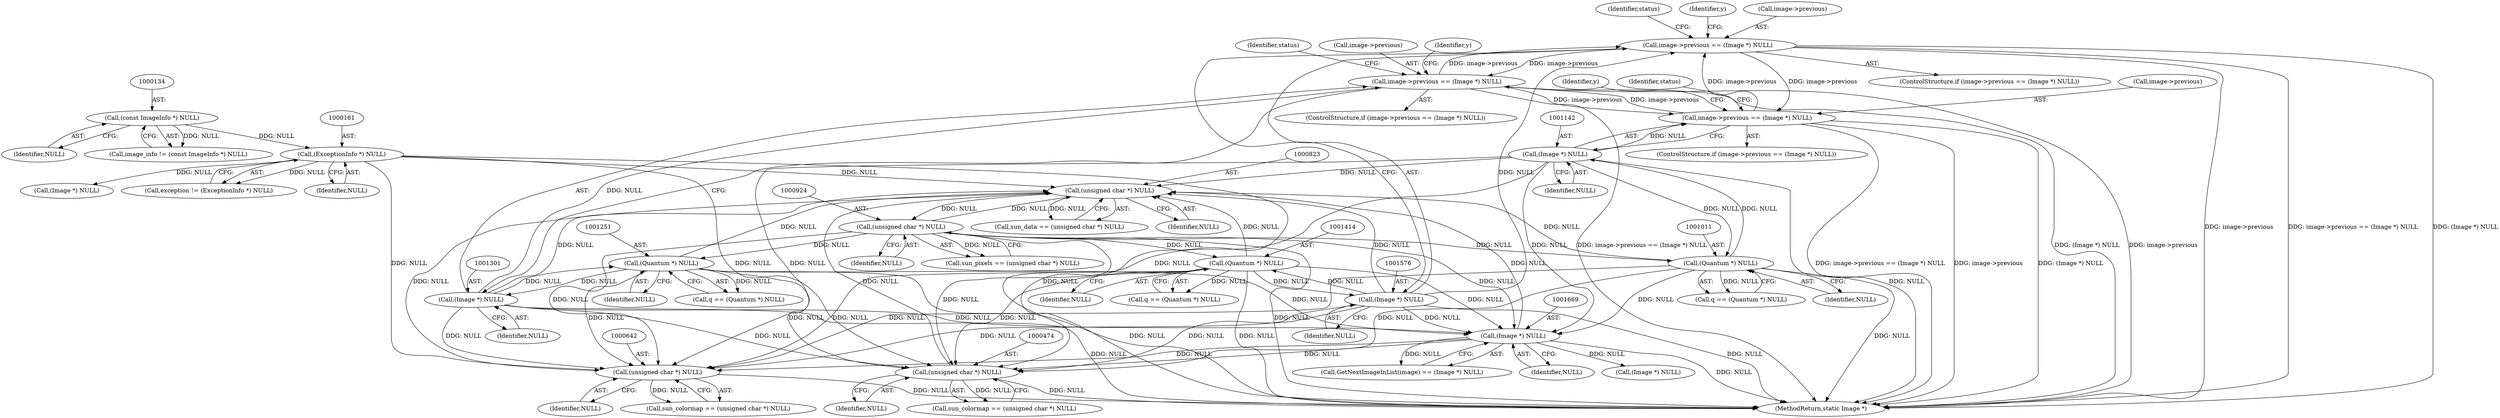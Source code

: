 digraph "0_ImageMagick_8ea44b48a182dd46d018f4b4f09a5e2ee9638105@pointer" {
"1001571" [label="(Call,image->previous == (Image *) NULL)"];
"1001296" [label="(Call,image->previous == (Image *) NULL)"];
"1001137" [label="(Call,image->previous == (Image *) NULL)"];
"1001571" [label="(Call,image->previous == (Image *) NULL)"];
"1001575" [label="(Call,(Image *) NULL)"];
"1001413" [label="(Call,(Quantum *) NULL)"];
"1000923" [label="(Call,(unsigned char *) NULL)"];
"1000822" [label="(Call,(unsigned char *) NULL)"];
"1000641" [label="(Call,(unsigned char *) NULL)"];
"1001010" [label="(Call,(Quantum *) NULL)"];
"1001141" [label="(Call,(Image *) NULL)"];
"1001300" [label="(Call,(Image *) NULL)"];
"1001250" [label="(Call,(Quantum *) NULL)"];
"1001668" [label="(Call,(Image *) NULL)"];
"1000160" [label="(Call,(ExceptionInfo *) NULL)"];
"1000133" [label="(Call,(const ImageInfo *) NULL)"];
"1000473" [label="(Call,(unsigned char *) NULL)"];
"1001411" [label="(Call,q == (Quantum *) NULL)"];
"1001665" [label="(Call,GetNextImageInList(image) == (Image *) NULL)"];
"1001710" [label="(MethodReturn,static Image *)"];
"1000160" [label="(Call,(ExceptionInfo *) NULL)"];
"1000162" [label="(Identifier,NULL)"];
"1001146" [label="(Identifier,status)"];
"1001010" [label="(Call,(Quantum *) NULL)"];
"1000643" [label="(Identifier,NULL)"];
"1001141" [label="(Call,(Image *) NULL)"];
"1001580" [label="(Identifier,status)"];
"1000925" [label="(Identifier,NULL)"];
"1001670" [label="(Identifier,NULL)"];
"1001008" [label="(Call,q == (Quantum *) NULL)"];
"1001571" [label="(Call,image->previous == (Image *) NULL)"];
"1001415" [label="(Identifier,NULL)"];
"1001677" [label="(Call,(Image *) NULL)"];
"1001296" [label="(Call,image->previous == (Image *) NULL)"];
"1001305" [label="(Identifier,status)"];
"1001138" [label="(Call,image->previous)"];
"1001397" [label="(Identifier,y)"];
"1001413" [label="(Call,(Quantum *) NULL)"];
"1001012" [label="(Identifier,NULL)"];
"1001575" [label="(Call,(Image *) NULL)"];
"1001572" [label="(Call,image->previous)"];
"1001297" [label="(Call,image->previous)"];
"1001143" [label="(Identifier,NULL)"];
"1001570" [label="(ControlStructure,if (image->previous == (Image *) NULL))"];
"1001302" [label="(Identifier,NULL)"];
"1000191" [label="(Call,(Image *) NULL)"];
"1001137" [label="(Call,image->previous == (Image *) NULL)"];
"1001668" [label="(Call,(Image *) NULL)"];
"1000131" [label="(Call,image_info != (const ImageInfo *) NULL)"];
"1000820" [label="(Call,sun_data == (unsigned char *) NULL)"];
"1001300" [label="(Call,(Image *) NULL)"];
"1000639" [label="(Call,sun_colormap == (unsigned char *) NULL)"];
"1000923" [label="(Call,(unsigned char *) NULL)"];
"1001248" [label="(Call,q == (Quantum *) NULL)"];
"1001577" [label="(Identifier,NULL)"];
"1000473" [label="(Call,(unsigned char *) NULL)"];
"1000158" [label="(Call,exception != (ExceptionInfo *) NULL)"];
"1000133" [label="(Call,(const ImageInfo *) NULL)"];
"1000824" [label="(Identifier,NULL)"];
"1000475" [label="(Identifier,NULL)"];
"1001234" [label="(Identifier,y)"];
"1001136" [label="(ControlStructure,if (image->previous == (Image *) NULL))"];
"1000994" [label="(Identifier,y)"];
"1000471" [label="(Call,sun_colormap == (unsigned char *) NULL)"];
"1000822" [label="(Call,(unsigned char *) NULL)"];
"1000921" [label="(Call,sun_pixels == (unsigned char *) NULL)"];
"1001252" [label="(Identifier,NULL)"];
"1000135" [label="(Identifier,NULL)"];
"1001295" [label="(ControlStructure,if (image->previous == (Image *) NULL))"];
"1001250" [label="(Call,(Quantum *) NULL)"];
"1000641" [label="(Call,(unsigned char *) NULL)"];
"1001571" -> "1001570"  [label="AST: "];
"1001571" -> "1001575"  [label="CFG: "];
"1001572" -> "1001571"  [label="AST: "];
"1001575" -> "1001571"  [label="AST: "];
"1001580" -> "1001571"  [label="CFG: "];
"1001397" -> "1001571"  [label="CFG: "];
"1001571" -> "1001710"  [label="DDG: image->previous"];
"1001571" -> "1001710"  [label="DDG: image->previous == (Image *) NULL"];
"1001571" -> "1001710"  [label="DDG: (Image *) NULL"];
"1001571" -> "1001137"  [label="DDG: image->previous"];
"1001571" -> "1001296"  [label="DDG: image->previous"];
"1001296" -> "1001571"  [label="DDG: image->previous"];
"1001137" -> "1001571"  [label="DDG: image->previous"];
"1001575" -> "1001571"  [label="DDG: NULL"];
"1001296" -> "1001295"  [label="AST: "];
"1001296" -> "1001300"  [label="CFG: "];
"1001297" -> "1001296"  [label="AST: "];
"1001300" -> "1001296"  [label="AST: "];
"1001305" -> "1001296"  [label="CFG: "];
"1001234" -> "1001296"  [label="CFG: "];
"1001296" -> "1001710"  [label="DDG: image->previous == (Image *) NULL"];
"1001296" -> "1001710"  [label="DDG: (Image *) NULL"];
"1001296" -> "1001710"  [label="DDG: image->previous"];
"1001296" -> "1001137"  [label="DDG: image->previous"];
"1001137" -> "1001296"  [label="DDG: image->previous"];
"1001300" -> "1001296"  [label="DDG: NULL"];
"1001137" -> "1001136"  [label="AST: "];
"1001137" -> "1001141"  [label="CFG: "];
"1001138" -> "1001137"  [label="AST: "];
"1001141" -> "1001137"  [label="AST: "];
"1001146" -> "1001137"  [label="CFG: "];
"1000994" -> "1001137"  [label="CFG: "];
"1001137" -> "1001710"  [label="DDG: image->previous == (Image *) NULL"];
"1001137" -> "1001710"  [label="DDG: image->previous"];
"1001137" -> "1001710"  [label="DDG: (Image *) NULL"];
"1001141" -> "1001137"  [label="DDG: NULL"];
"1001575" -> "1001577"  [label="CFG: "];
"1001576" -> "1001575"  [label="AST: "];
"1001577" -> "1001575"  [label="AST: "];
"1001575" -> "1001710"  [label="DDG: NULL"];
"1001575" -> "1000473"  [label="DDG: NULL"];
"1001575" -> "1000641"  [label="DDG: NULL"];
"1001575" -> "1000822"  [label="DDG: NULL"];
"1001575" -> "1001413"  [label="DDG: NULL"];
"1001413" -> "1001575"  [label="DDG: NULL"];
"1001575" -> "1001668"  [label="DDG: NULL"];
"1001413" -> "1001411"  [label="AST: "];
"1001413" -> "1001415"  [label="CFG: "];
"1001414" -> "1001413"  [label="AST: "];
"1001415" -> "1001413"  [label="AST: "];
"1001411" -> "1001413"  [label="CFG: "];
"1001413" -> "1001710"  [label="DDG: NULL"];
"1001413" -> "1000473"  [label="DDG: NULL"];
"1001413" -> "1000641"  [label="DDG: NULL"];
"1001413" -> "1000822"  [label="DDG: NULL"];
"1001413" -> "1001411"  [label="DDG: NULL"];
"1000923" -> "1001413"  [label="DDG: NULL"];
"1001413" -> "1001668"  [label="DDG: NULL"];
"1000923" -> "1000921"  [label="AST: "];
"1000923" -> "1000925"  [label="CFG: "];
"1000924" -> "1000923"  [label="AST: "];
"1000925" -> "1000923"  [label="AST: "];
"1000921" -> "1000923"  [label="CFG: "];
"1000923" -> "1001710"  [label="DDG: NULL"];
"1000923" -> "1000473"  [label="DDG: NULL"];
"1000923" -> "1000641"  [label="DDG: NULL"];
"1000923" -> "1000822"  [label="DDG: NULL"];
"1000923" -> "1000921"  [label="DDG: NULL"];
"1000822" -> "1000923"  [label="DDG: NULL"];
"1000923" -> "1001010"  [label="DDG: NULL"];
"1000923" -> "1001250"  [label="DDG: NULL"];
"1000923" -> "1001668"  [label="DDG: NULL"];
"1000822" -> "1000820"  [label="AST: "];
"1000822" -> "1000824"  [label="CFG: "];
"1000823" -> "1000822"  [label="AST: "];
"1000824" -> "1000822"  [label="AST: "];
"1000820" -> "1000822"  [label="CFG: "];
"1000822" -> "1000820"  [label="DDG: NULL"];
"1000641" -> "1000822"  [label="DDG: NULL"];
"1001010" -> "1000822"  [label="DDG: NULL"];
"1001300" -> "1000822"  [label="DDG: NULL"];
"1001668" -> "1000822"  [label="DDG: NULL"];
"1001141" -> "1000822"  [label="DDG: NULL"];
"1000160" -> "1000822"  [label="DDG: NULL"];
"1001250" -> "1000822"  [label="DDG: NULL"];
"1000473" -> "1000822"  [label="DDG: NULL"];
"1000641" -> "1000639"  [label="AST: "];
"1000641" -> "1000643"  [label="CFG: "];
"1000642" -> "1000641"  [label="AST: "];
"1000643" -> "1000641"  [label="AST: "];
"1000639" -> "1000641"  [label="CFG: "];
"1000641" -> "1001710"  [label="DDG: NULL"];
"1000641" -> "1000639"  [label="DDG: NULL"];
"1001010" -> "1000641"  [label="DDG: NULL"];
"1001300" -> "1000641"  [label="DDG: NULL"];
"1001668" -> "1000641"  [label="DDG: NULL"];
"1001141" -> "1000641"  [label="DDG: NULL"];
"1000160" -> "1000641"  [label="DDG: NULL"];
"1001250" -> "1000641"  [label="DDG: NULL"];
"1001010" -> "1001008"  [label="AST: "];
"1001010" -> "1001012"  [label="CFG: "];
"1001011" -> "1001010"  [label="AST: "];
"1001012" -> "1001010"  [label="AST: "];
"1001008" -> "1001010"  [label="CFG: "];
"1001010" -> "1001710"  [label="DDG: NULL"];
"1001010" -> "1000473"  [label="DDG: NULL"];
"1001010" -> "1001008"  [label="DDG: NULL"];
"1001141" -> "1001010"  [label="DDG: NULL"];
"1001010" -> "1001141"  [label="DDG: NULL"];
"1001010" -> "1001668"  [label="DDG: NULL"];
"1001141" -> "1001143"  [label="CFG: "];
"1001142" -> "1001141"  [label="AST: "];
"1001143" -> "1001141"  [label="AST: "];
"1001141" -> "1001710"  [label="DDG: NULL"];
"1001141" -> "1000473"  [label="DDG: NULL"];
"1001141" -> "1001668"  [label="DDG: NULL"];
"1001300" -> "1001302"  [label="CFG: "];
"1001301" -> "1001300"  [label="AST: "];
"1001302" -> "1001300"  [label="AST: "];
"1001300" -> "1001710"  [label="DDG: NULL"];
"1001300" -> "1000473"  [label="DDG: NULL"];
"1001300" -> "1001250"  [label="DDG: NULL"];
"1001250" -> "1001300"  [label="DDG: NULL"];
"1001300" -> "1001668"  [label="DDG: NULL"];
"1001250" -> "1001248"  [label="AST: "];
"1001250" -> "1001252"  [label="CFG: "];
"1001251" -> "1001250"  [label="AST: "];
"1001252" -> "1001250"  [label="AST: "];
"1001248" -> "1001250"  [label="CFG: "];
"1001250" -> "1001710"  [label="DDG: NULL"];
"1001250" -> "1000473"  [label="DDG: NULL"];
"1001250" -> "1001248"  [label="DDG: NULL"];
"1001250" -> "1001668"  [label="DDG: NULL"];
"1001668" -> "1001665"  [label="AST: "];
"1001668" -> "1001670"  [label="CFG: "];
"1001669" -> "1001668"  [label="AST: "];
"1001670" -> "1001668"  [label="AST: "];
"1001665" -> "1001668"  [label="CFG: "];
"1001668" -> "1001710"  [label="DDG: NULL"];
"1001668" -> "1000473"  [label="DDG: NULL"];
"1001668" -> "1001665"  [label="DDG: NULL"];
"1001668" -> "1001677"  [label="DDG: NULL"];
"1000160" -> "1000158"  [label="AST: "];
"1000160" -> "1000162"  [label="CFG: "];
"1000161" -> "1000160"  [label="AST: "];
"1000162" -> "1000160"  [label="AST: "];
"1000158" -> "1000160"  [label="CFG: "];
"1000160" -> "1001710"  [label="DDG: NULL"];
"1000160" -> "1000158"  [label="DDG: NULL"];
"1000133" -> "1000160"  [label="DDG: NULL"];
"1000160" -> "1000191"  [label="DDG: NULL"];
"1000160" -> "1000473"  [label="DDG: NULL"];
"1000133" -> "1000131"  [label="AST: "];
"1000133" -> "1000135"  [label="CFG: "];
"1000134" -> "1000133"  [label="AST: "];
"1000135" -> "1000133"  [label="AST: "];
"1000131" -> "1000133"  [label="CFG: "];
"1000133" -> "1000131"  [label="DDG: NULL"];
"1000473" -> "1000471"  [label="AST: "];
"1000473" -> "1000475"  [label="CFG: "];
"1000474" -> "1000473"  [label="AST: "];
"1000475" -> "1000473"  [label="AST: "];
"1000471" -> "1000473"  [label="CFG: "];
"1000473" -> "1001710"  [label="DDG: NULL"];
"1000473" -> "1000471"  [label="DDG: NULL"];
}
